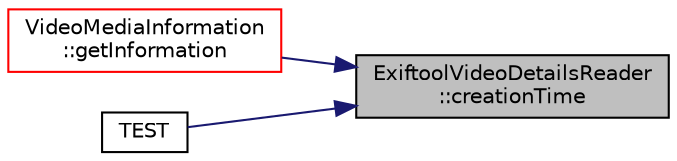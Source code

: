 digraph "ExiftoolVideoDetailsReader::creationTime"
{
 // LATEX_PDF_SIZE
  edge [fontname="Helvetica",fontsize="10",labelfontname="Helvetica",labelfontsize="10"];
  node [fontname="Helvetica",fontsize="10",shape=record];
  rankdir="RL";
  Node1 [label="ExiftoolVideoDetailsReader\l::creationTime",height=0.2,width=0.4,color="black", fillcolor="grey75", style="filled", fontcolor="black",tooltip=" "];
  Node1 -> Node2 [dir="back",color="midnightblue",fontsize="10",style="solid",fontname="Helvetica"];
  Node2 [label="VideoMediaInformation\l::getInformation",height=0.2,width=0.4,color="red", fillcolor="white", style="filled",URL="$class_video_media_information.html#aff55ed26988978d5c685119f7ecda2ca",tooltip=" "];
  Node1 -> Node6 [dir="back",color="midnightblue",fontsize="10",style="solid",fontname="Helvetica"];
  Node6 [label="TEST",height=0.2,width=0.4,color="black", fillcolor="white", style="filled",URL="$exiftool__video__details__reader__tests_8cpp.html#ad8268ca002761586dd6113a3f34a4469",tooltip=" "];
}
